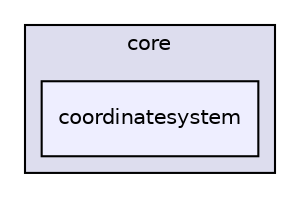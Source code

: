 digraph "java/umms/core/coordinatesystem" {
  compound=true
  node [ fontsize="10", fontname="Helvetica"];
  edge [ labelfontsize="10", labelfontname="Helvetica"];
  subgraph clusterdir_47922fae4b2d4f7c6f8e56f6907fad50 {
    graph [ bgcolor="#ddddee", pencolor="black", label="core" fontname="Helvetica", fontsize="10", URL="dir_47922fae4b2d4f7c6f8e56f6907fad50.html"]
  dir_2afe073035852ec518ba4fe2069665a5 [shape=box, label="coordinatesystem", style="filled", fillcolor="#eeeeff", pencolor="black", URL="dir_2afe073035852ec518ba4fe2069665a5.html"];
  }
}
